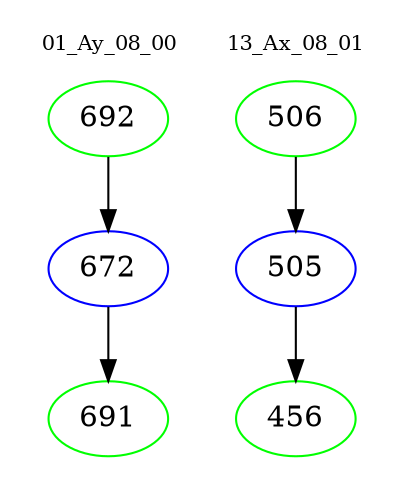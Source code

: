 digraph{
subgraph cluster_0 {
color = white
label = "01_Ay_08_00";
fontsize=10;
T0_692 [label="692", color="green"]
T0_692 -> T0_672 [color="black"]
T0_672 [label="672", color="blue"]
T0_672 -> T0_691 [color="black"]
T0_691 [label="691", color="green"]
}
subgraph cluster_1 {
color = white
label = "13_Ax_08_01";
fontsize=10;
T1_506 [label="506", color="green"]
T1_506 -> T1_505 [color="black"]
T1_505 [label="505", color="blue"]
T1_505 -> T1_456 [color="black"]
T1_456 [label="456", color="green"]
}
}
